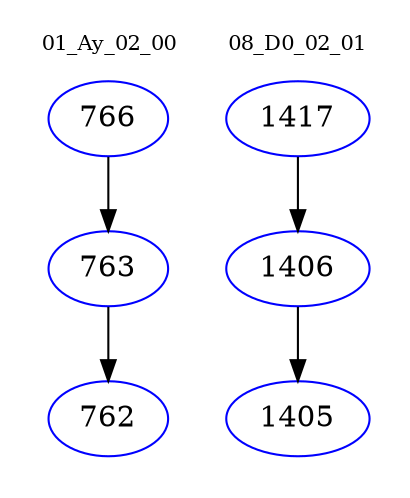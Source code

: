 digraph{
subgraph cluster_0 {
color = white
label = "01_Ay_02_00";
fontsize=10;
T0_766 [label="766", color="blue"]
T0_766 -> T0_763 [color="black"]
T0_763 [label="763", color="blue"]
T0_763 -> T0_762 [color="black"]
T0_762 [label="762", color="blue"]
}
subgraph cluster_1 {
color = white
label = "08_D0_02_01";
fontsize=10;
T1_1417 [label="1417", color="blue"]
T1_1417 -> T1_1406 [color="black"]
T1_1406 [label="1406", color="blue"]
T1_1406 -> T1_1405 [color="black"]
T1_1405 [label="1405", color="blue"]
}
}
